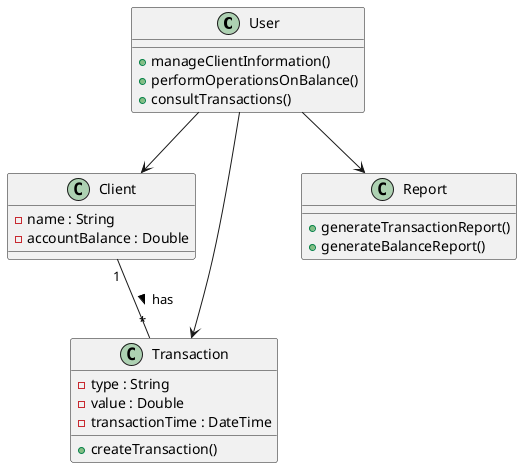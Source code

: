 @startuml

class User {
    +manageClientInformation()
    +performOperationsOnBalance()
    +consultTransactions()
}

class Client {
    -name : String
    -accountBalance : Double
}

class Transaction {
    -type : String
    -value : Double
    -transactionTime : DateTime
    +createTransaction()
}

class Report {
    +generateTransactionReport()
    +generateBalanceReport()
}

User --> Client 
User --> Transaction 
User --> Report 
Client "1" -- "*" Transaction : has >

@enduml
